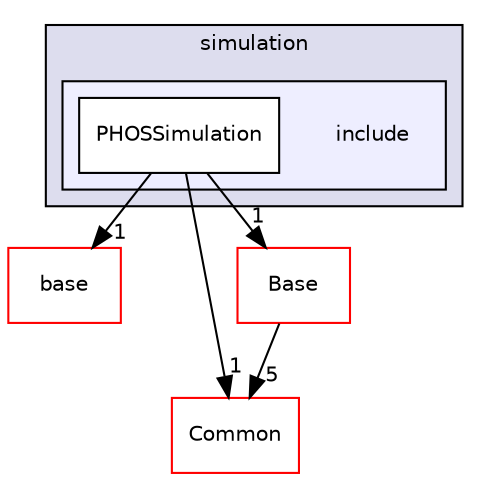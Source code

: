 digraph "/home/travis/build/AliceO2Group/AliceO2/Detectors/PHOS/simulation/include" {
  bgcolor=transparent;
  compound=true
  node [ fontsize="10", fontname="Helvetica"];
  edge [ labelfontsize="10", labelfontname="Helvetica"];
  subgraph clusterdir_3af9af54da49e799fe4b1df79119dad7 {
    graph [ bgcolor="#ddddee", pencolor="black", label="simulation" fontname="Helvetica", fontsize="10", URL="dir_3af9af54da49e799fe4b1df79119dad7.html"]
  subgraph clusterdir_a3ab2a46c8d9ae8abe901048b5095b9f {
    graph [ bgcolor="#eeeeff", pencolor="black", label="" URL="dir_a3ab2a46c8d9ae8abe901048b5095b9f.html"];
    dir_a3ab2a46c8d9ae8abe901048b5095b9f [shape=plaintext label="include"];
    dir_2ee63cb02d4d26656f90dc0bda9a1f77 [shape=box label="PHOSSimulation" color="black" fillcolor="white" style="filled" URL="dir_2ee63cb02d4d26656f90dc0bda9a1f77.html"];
  }
  }
  dir_fa21b46838f21636bfdcc60e4853f0ed [shape=box label="base" color="red" URL="dir_fa21b46838f21636bfdcc60e4853f0ed.html"];
  dir_4ab6b4cc6a7edbff49100e9123df213f [shape=box label="Common" color="red" URL="dir_4ab6b4cc6a7edbff49100e9123df213f.html"];
  dir_37c90836491b695b472bf98d1be8336b [shape=box label="Base" color="red" URL="dir_37c90836491b695b472bf98d1be8336b.html"];
  dir_2ee63cb02d4d26656f90dc0bda9a1f77->dir_fa21b46838f21636bfdcc60e4853f0ed [headlabel="1", labeldistance=1.5 headhref="dir_000100_000138.html"];
  dir_2ee63cb02d4d26656f90dc0bda9a1f77->dir_4ab6b4cc6a7edbff49100e9123df213f [headlabel="1", labeldistance=1.5 headhref="dir_000100_000016.html"];
  dir_2ee63cb02d4d26656f90dc0bda9a1f77->dir_37c90836491b695b472bf98d1be8336b [headlabel="1", labeldistance=1.5 headhref="dir_000100_000067.html"];
  dir_37c90836491b695b472bf98d1be8336b->dir_4ab6b4cc6a7edbff49100e9123df213f [headlabel="5", labeldistance=1.5 headhref="dir_000067_000016.html"];
}
